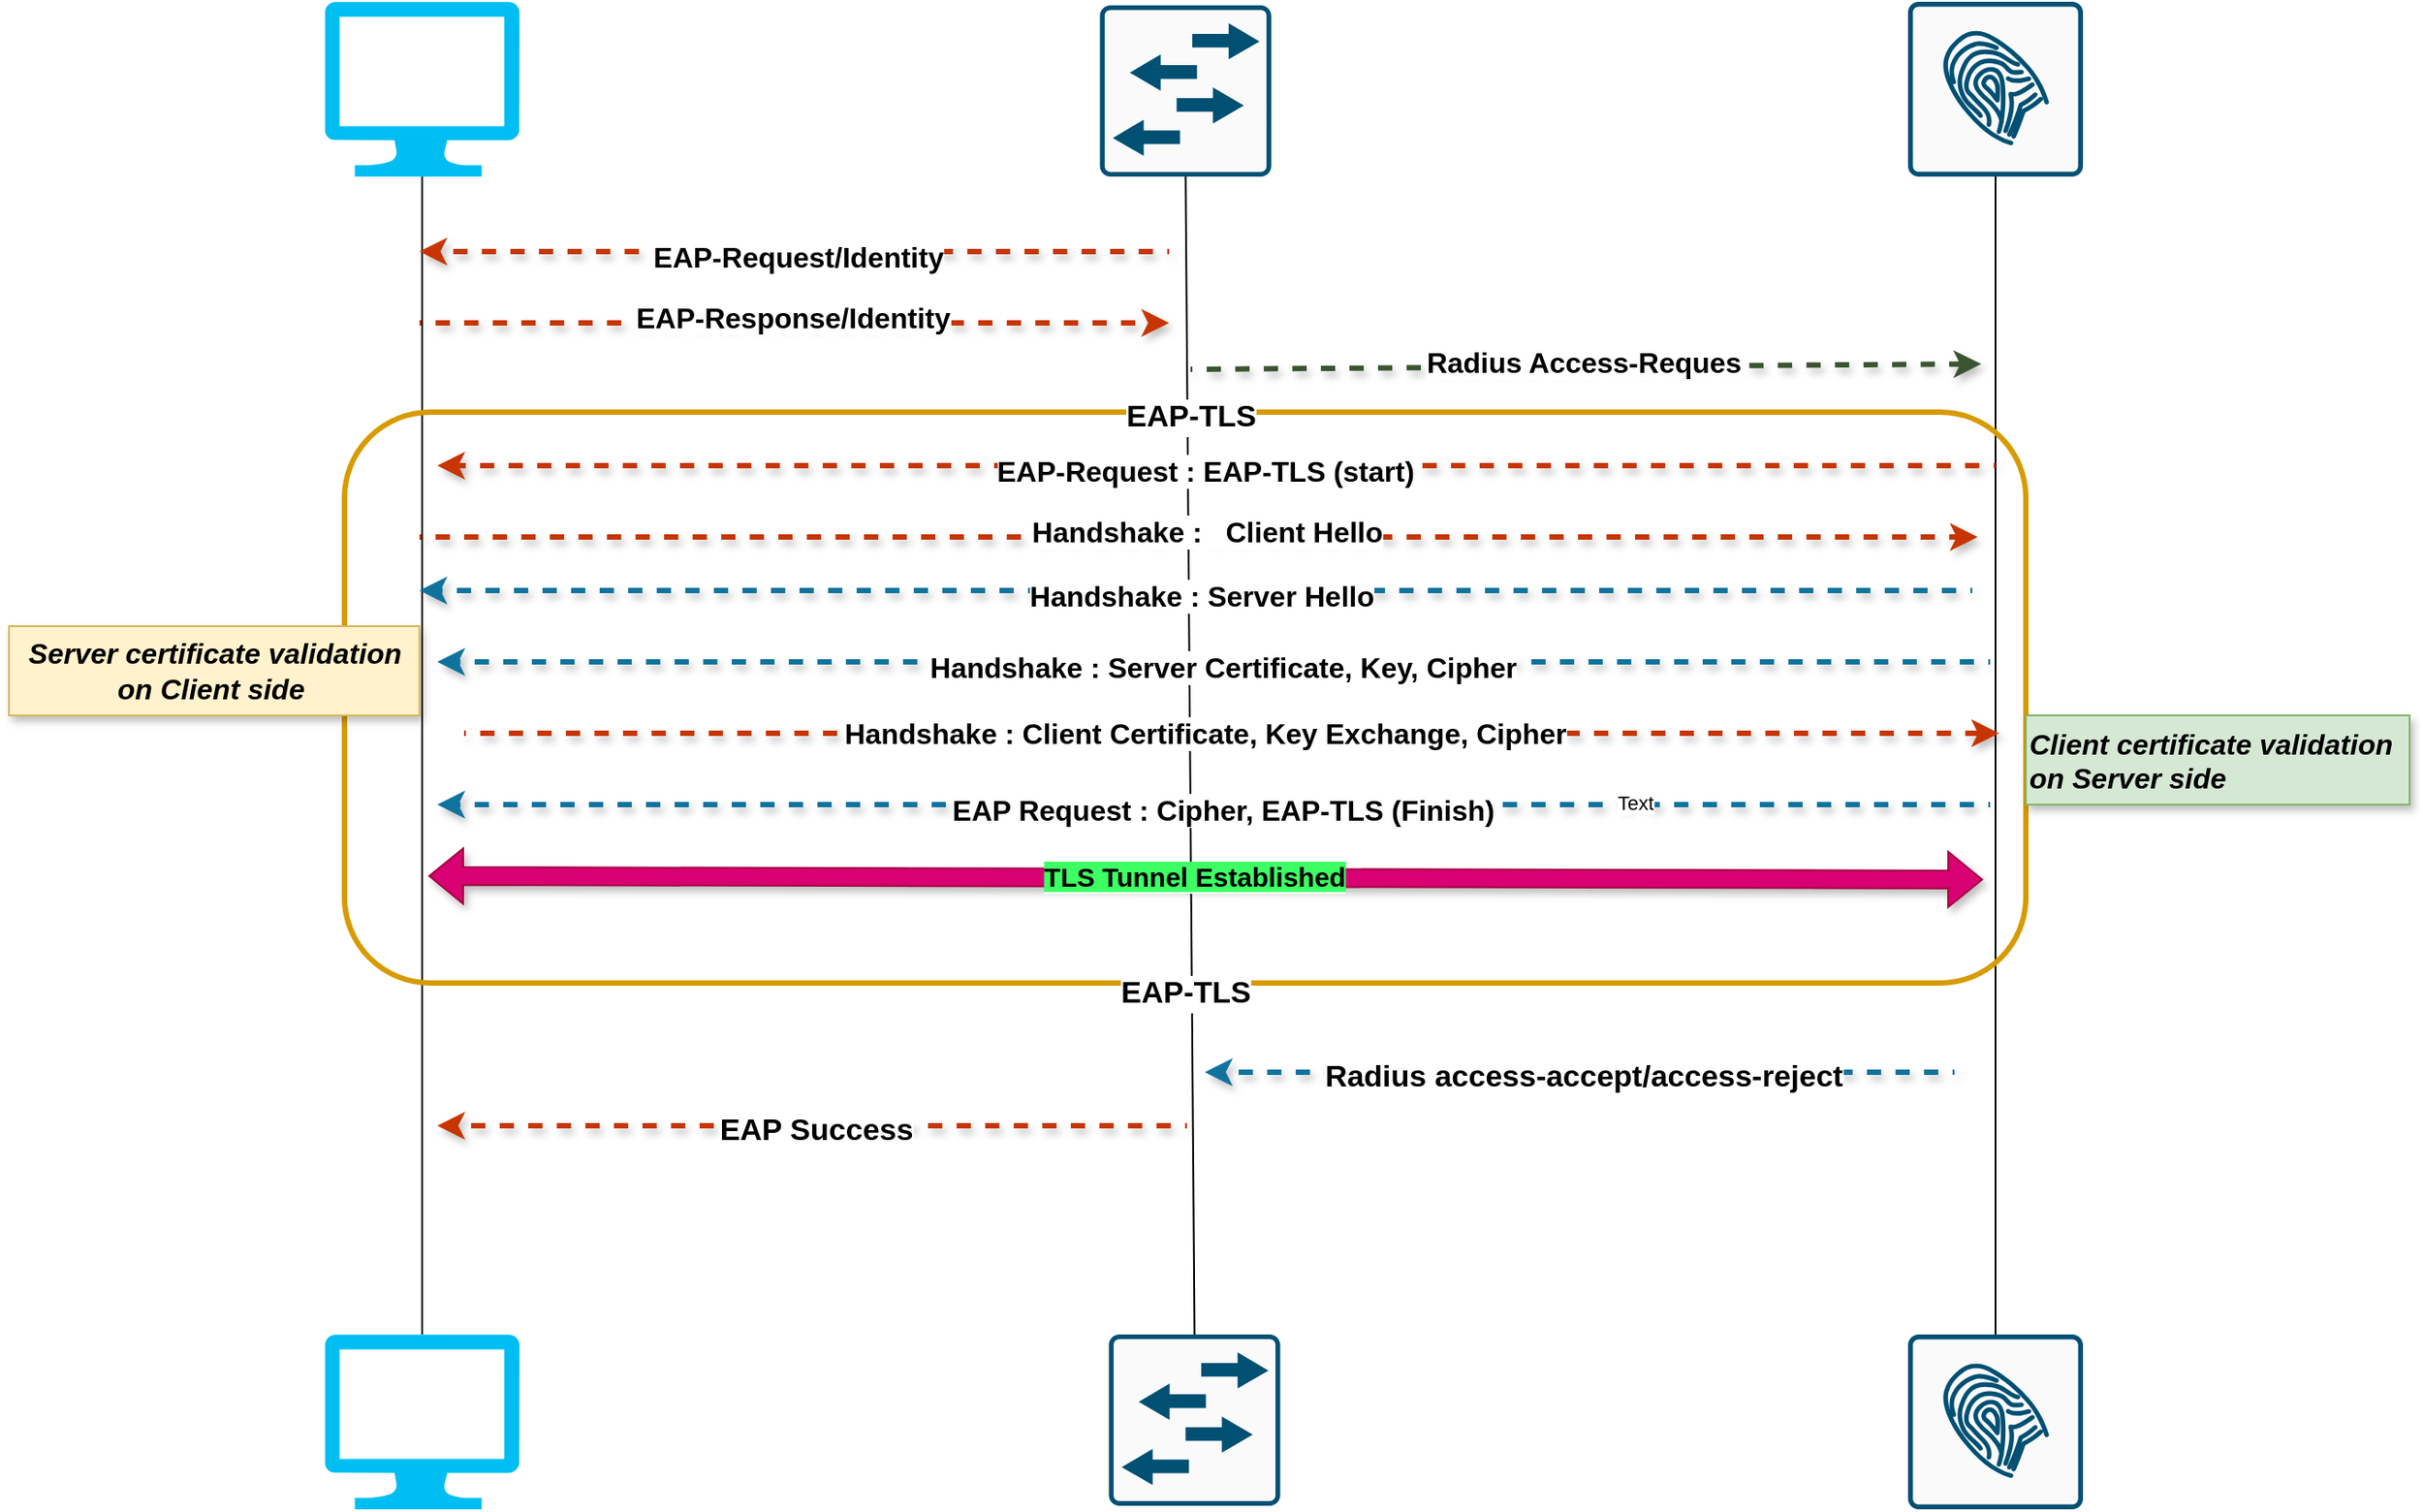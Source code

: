 <mxfile version="24.7.14">
  <diagram name="Page-1" id="y8z4QQ2DyJs9R-Xvpt2k">
    <mxGraphModel dx="1996" dy="2166" grid="1" gridSize="10" guides="1" tooltips="1" connect="1" arrows="1" fold="1" page="1" pageScale="1" pageWidth="850" pageHeight="1100" math="0" shadow="0">
      <root>
        <mxCell id="0" />
        <mxCell id="1" parent="0" />
        <mxCell id="S3oUTy8Q-srJzU-HS69U-1" value="" style="verticalLabelPosition=bottom;html=1;verticalAlign=top;align=center;strokeColor=none;fillColor=#00BEF2;shape=mxgraph.azure.computer;pointerEvents=1;" vertex="1" parent="1">
          <mxGeometry x="227" y="-1060" width="109" height="98" as="geometry" />
        </mxCell>
        <mxCell id="S3oUTy8Q-srJzU-HS69U-2" value="" style="sketch=0;points=[[0.015,0.015,0],[0.985,0.015,0],[0.985,0.985,0],[0.015,0.985,0],[0.25,0,0],[0.5,0,0],[0.75,0,0],[1,0.25,0],[1,0.5,0],[1,0.75,0],[0.75,1,0],[0.5,1,0],[0.25,1,0],[0,0.75,0],[0,0.5,0],[0,0.25,0]];verticalLabelPosition=bottom;html=1;verticalAlign=top;aspect=fixed;align=center;pointerEvents=1;shape=mxgraph.cisco19.rect;prIcon=l2_switch;fillColor=#FAFAFA;strokeColor=#005073;" vertex="1" parent="1">
          <mxGeometry x="661.25" y="-1058" width="96" height="96" as="geometry" />
        </mxCell>
        <mxCell id="S3oUTy8Q-srJzU-HS69U-3" value="" style="sketch=0;points=[[0.015,0.015,0],[0.985,0.015,0],[0.985,0.985,0],[0.015,0.985,0],[0.25,0,0],[0.5,0,0],[0.75,0,0],[1,0.25,0],[1,0.5,0],[1,0.75,0],[0.75,1,0],[0.5,1,0],[0.25,1,0],[0,0.75,0],[0,0.5,0],[0,0.25,0]];verticalLabelPosition=bottom;html=1;verticalAlign=top;aspect=fixed;align=center;pointerEvents=1;shape=mxgraph.cisco19.rect;prIcon=ise;fillColor=#FAFAFA;strokeColor=#005073;" vertex="1" parent="1">
          <mxGeometry x="1114" y="-1060" width="98" height="98" as="geometry" />
        </mxCell>
        <mxCell id="S3oUTy8Q-srJzU-HS69U-4" value="" style="verticalLabelPosition=bottom;html=1;verticalAlign=top;align=center;strokeColor=none;fillColor=#00BEF2;shape=mxgraph.azure.computer;pointerEvents=1;" vertex="1" parent="1">
          <mxGeometry x="227" y="-313" width="109" height="98" as="geometry" />
        </mxCell>
        <mxCell id="S3oUTy8Q-srJzU-HS69U-5" value="" style="sketch=0;points=[[0.015,0.015,0],[0.985,0.015,0],[0.985,0.985,0],[0.015,0.985,0],[0.25,0,0],[0.5,0,0],[0.75,0,0],[1,0.25,0],[1,0.5,0],[1,0.75,0],[0.75,1,0],[0.5,1,0],[0.25,1,0],[0,0.75,0],[0,0.5,0],[0,0.25,0]];verticalLabelPosition=bottom;html=1;verticalAlign=top;aspect=fixed;align=center;pointerEvents=1;shape=mxgraph.cisco19.rect;prIcon=l2_switch;fillColor=#FAFAFA;strokeColor=#005073;" vertex="1" parent="1">
          <mxGeometry x="666.25" y="-313" width="96" height="96" as="geometry" />
        </mxCell>
        <mxCell id="S3oUTy8Q-srJzU-HS69U-6" value="" style="sketch=0;points=[[0.015,0.015,0],[0.985,0.015,0],[0.985,0.985,0],[0.015,0.985,0],[0.25,0,0],[0.5,0,0],[0.75,0,0],[1,0.25,0],[1,0.5,0],[1,0.75,0],[0.75,1,0],[0.5,1,0],[0.25,1,0],[0,0.75,0],[0,0.5,0],[0,0.25,0]];verticalLabelPosition=bottom;html=1;verticalAlign=top;aspect=fixed;align=center;pointerEvents=1;shape=mxgraph.cisco19.rect;prIcon=ise;fillColor=#FAFAFA;strokeColor=#005073;" vertex="1" parent="1">
          <mxGeometry x="1114" y="-313" width="98" height="98" as="geometry" />
        </mxCell>
        <mxCell id="S3oUTy8Q-srJzU-HS69U-7" value="" style="endArrow=none;html=1;rounded=0;entryX=0.5;entryY=1;entryDx=0;entryDy=0;entryPerimeter=0;exitX=0.5;exitY=0;exitDx=0;exitDy=0;exitPerimeter=0;" edge="1" parent="1" source="S3oUTy8Q-srJzU-HS69U-5" target="S3oUTy8Q-srJzU-HS69U-2">
          <mxGeometry width="50" height="50" relative="1" as="geometry">
            <mxPoint x="807" y="-626" as="sourcePoint" />
            <mxPoint x="857" y="-676" as="targetPoint" />
          </mxGeometry>
        </mxCell>
        <mxCell id="S3oUTy8Q-srJzU-HS69U-8" value="" style="endArrow=none;html=1;rounded=0;exitX=0.5;exitY=0;exitDx=0;exitDy=0;exitPerimeter=0;" edge="1" parent="1" source="S3oUTy8Q-srJzU-HS69U-6" target="S3oUTy8Q-srJzU-HS69U-3">
          <mxGeometry width="50" height="50" relative="1" as="geometry">
            <mxPoint x="1150" y="-282" as="sourcePoint" />
            <mxPoint x="1150" y="-889" as="targetPoint" />
          </mxGeometry>
        </mxCell>
        <mxCell id="S3oUTy8Q-srJzU-HS69U-9" value="" style="endArrow=none;html=1;rounded=0;exitX=0.5;exitY=0;exitDx=0;exitDy=0;exitPerimeter=0;" edge="1" parent="1" source="S3oUTy8Q-srJzU-HS69U-4" target="S3oUTy8Q-srJzU-HS69U-1">
          <mxGeometry width="50" height="50" relative="1" as="geometry">
            <mxPoint x="341" y="-257" as="sourcePoint" />
            <mxPoint x="341" y="-864" as="targetPoint" />
          </mxGeometry>
        </mxCell>
        <mxCell id="S3oUTy8Q-srJzU-HS69U-10" value="" style="endArrow=classic;html=1;rounded=0;flowAnimation=1;shadow=1;fillColor=#fa6800;strokeColor=#C73500;curved=0;strokeWidth=3;" edge="1" parent="1">
          <mxGeometry relative="1" as="geometry">
            <mxPoint x="700" y="-920" as="sourcePoint" />
            <mxPoint x="280" y="-920" as="targetPoint" />
          </mxGeometry>
        </mxCell>
        <mxCell id="S3oUTy8Q-srJzU-HS69U-11" value="Label" style="edgeLabel;resizable=0;html=1;;align=center;verticalAlign=middle;" connectable="0" vertex="1" parent="S3oUTy8Q-srJzU-HS69U-10">
          <mxGeometry relative="1" as="geometry" />
        </mxCell>
        <mxCell id="S3oUTy8Q-srJzU-HS69U-12" value="&lt;b&gt;&lt;font style=&quot;font-size: 16px;&quot;&gt;EAP-Request/Identity&lt;/font&gt;&lt;/b&gt;" style="edgeLabel;html=1;align=center;verticalAlign=middle;resizable=0;points=[];" vertex="1" connectable="0" parent="S3oUTy8Q-srJzU-HS69U-10">
          <mxGeometry x="-0.007" y="3" relative="1" as="geometry">
            <mxPoint as="offset" />
          </mxGeometry>
        </mxCell>
        <mxCell id="S3oUTy8Q-srJzU-HS69U-13" value="" style="endArrow=classic;html=1;rounded=0;flowAnimation=1;shadow=1;fillColor=#fa6800;strokeColor=#C73500;strokeWidth=3;" edge="1" parent="1">
          <mxGeometry relative="1" as="geometry">
            <mxPoint x="280" y="-880" as="sourcePoint" />
            <mxPoint x="700" y="-880" as="targetPoint" />
          </mxGeometry>
        </mxCell>
        <mxCell id="S3oUTy8Q-srJzU-HS69U-14" value="Label" style="edgeLabel;resizable=0;html=1;;align=center;verticalAlign=middle;" connectable="0" vertex="1" parent="S3oUTy8Q-srJzU-HS69U-13">
          <mxGeometry relative="1" as="geometry" />
        </mxCell>
        <mxCell id="S3oUTy8Q-srJzU-HS69U-15" value="&lt;b&gt;&lt;font style=&quot;font-size: 16px;&quot;&gt;EAP-Response/Identity&lt;/font&gt;&lt;/b&gt;" style="edgeLabel;html=1;align=center;verticalAlign=middle;resizable=0;points=[];" vertex="1" connectable="0" parent="S3oUTy8Q-srJzU-HS69U-13">
          <mxGeometry x="-0.007" y="3" relative="1" as="geometry">
            <mxPoint as="offset" />
          </mxGeometry>
        </mxCell>
        <mxCell id="S3oUTy8Q-srJzU-HS69U-16" value="" style="endArrow=classic;html=1;rounded=0;flowAnimation=1;shadow=1;fillColor=#6d8764;strokeColor=#3A5431;strokeWidth=3;" edge="1" parent="1">
          <mxGeometry relative="1" as="geometry">
            <mxPoint x="712" y="-854" as="sourcePoint" />
            <mxPoint x="1155" y="-857" as="targetPoint" />
          </mxGeometry>
        </mxCell>
        <mxCell id="S3oUTy8Q-srJzU-HS69U-17" value="Label" style="edgeLabel;resizable=0;html=1;;align=center;verticalAlign=middle;" connectable="0" vertex="1" parent="S3oUTy8Q-srJzU-HS69U-16">
          <mxGeometry relative="1" as="geometry" />
        </mxCell>
        <mxCell id="S3oUTy8Q-srJzU-HS69U-18" value="&lt;font size=&quot;1&quot; style=&quot;&quot;&gt;&lt;b style=&quot;font-size: 16px;&quot;&gt;Radius Access-Reques&lt;/b&gt;&lt;/font&gt;" style="edgeLabel;html=1;align=center;verticalAlign=middle;resizable=0;points=[];" vertex="1" connectable="0" parent="S3oUTy8Q-srJzU-HS69U-16">
          <mxGeometry x="-0.007" y="3" relative="1" as="geometry">
            <mxPoint as="offset" />
          </mxGeometry>
        </mxCell>
        <mxCell id="S3oUTy8Q-srJzU-HS69U-19" value="" style="endArrow=classic;html=1;rounded=0;flowAnimation=1;shadow=1;fontSize=13;fontStyle=1;fillColor=#fa6800;strokeColor=#C73500;strokeWidth=3;" edge="1" parent="1">
          <mxGeometry relative="1" as="geometry">
            <mxPoint x="280" y="-760" as="sourcePoint" />
            <mxPoint x="1153" y="-760" as="targetPoint" />
          </mxGeometry>
        </mxCell>
        <mxCell id="S3oUTy8Q-srJzU-HS69U-20" value="Label" style="edgeLabel;resizable=0;html=1;;align=center;verticalAlign=middle;" connectable="0" vertex="1" parent="S3oUTy8Q-srJzU-HS69U-19">
          <mxGeometry relative="1" as="geometry" />
        </mxCell>
        <mxCell id="S3oUTy8Q-srJzU-HS69U-21" value="&lt;font style=&quot;font-size: 16px;&quot;&gt;Handshake :&amp;nbsp; &amp;nbsp;Client Hello&lt;/font&gt;" style="edgeLabel;html=1;align=center;verticalAlign=middle;resizable=0;points=[];fontStyle=1;fontSize=13;" vertex="1" connectable="0" parent="S3oUTy8Q-srJzU-HS69U-19">
          <mxGeometry x="-0.007" y="3" relative="1" as="geometry">
            <mxPoint x="7" as="offset" />
          </mxGeometry>
        </mxCell>
        <mxCell id="S3oUTy8Q-srJzU-HS69U-22" value="" style="endArrow=classic;html=1;rounded=0;flowAnimation=1;shadow=1;fontSize=13;fontStyle=1;fillColor=#b1ddf0;strokeColor=#10739e;strokeWidth=3;" edge="1" parent="1">
          <mxGeometry relative="1" as="geometry">
            <mxPoint x="1160" y="-690" as="sourcePoint" />
            <mxPoint x="290" y="-690" as="targetPoint" />
          </mxGeometry>
        </mxCell>
        <mxCell id="S3oUTy8Q-srJzU-HS69U-23" value="Label" style="edgeLabel;resizable=0;html=1;;align=center;verticalAlign=middle;" connectable="0" vertex="1" parent="S3oUTy8Q-srJzU-HS69U-22">
          <mxGeometry relative="1" as="geometry" />
        </mxCell>
        <mxCell id="S3oUTy8Q-srJzU-HS69U-24" value="&lt;font style=&quot;font-size: 16px;&quot;&gt;Handshake : Server Certificate, Key, Cipher&lt;/font&gt;" style="edgeLabel;html=1;align=center;verticalAlign=middle;resizable=0;points=[];fontStyle=1;fontSize=13;" vertex="1" connectable="0" parent="S3oUTy8Q-srJzU-HS69U-22">
          <mxGeometry x="-0.007" y="3" relative="1" as="geometry">
            <mxPoint x="2" as="offset" />
          </mxGeometry>
        </mxCell>
        <mxCell id="S3oUTy8Q-srJzU-HS69U-25" value="" style="shape=flexArrow;endArrow=classic;startArrow=classic;html=1;rounded=0;flowAnimation=0;shadow=1;fillColor=#d80073;strokeColor=#A50040;" edge="1" parent="1">
          <mxGeometry width="100" height="100" relative="1" as="geometry">
            <mxPoint x="285" y="-570" as="sourcePoint" />
            <mxPoint x="1156" y="-568" as="targetPoint" />
          </mxGeometry>
        </mxCell>
        <mxCell id="S3oUTy8Q-srJzU-HS69U-26" value="&lt;font style=&quot;font-size: 15px; background-color: rgb(61, 255, 100);&quot;&gt;TLS Tunnel Established&lt;/font&gt;" style="edgeLabel;html=1;align=center;verticalAlign=middle;resizable=0;points=[];fontStyle=1" vertex="1" connectable="0" parent="S3oUTy8Q-srJzU-HS69U-25">
          <mxGeometry x="0.049" y="-5" relative="1" as="geometry">
            <mxPoint x="-28" y="-6" as="offset" />
          </mxGeometry>
        </mxCell>
        <mxCell id="S3oUTy8Q-srJzU-HS69U-27" value="" style="endArrow=classic;html=1;rounded=0;flowAnimation=1;shadow=1;fontSize=13;fontStyle=1;fillColor=#fa6800;strokeColor=#C73500;strokeWidth=3;" edge="1" parent="1">
          <mxGeometry relative="1" as="geometry">
            <mxPoint x="1163" y="-800" as="sourcePoint" />
            <mxPoint x="290" y="-800" as="targetPoint" />
          </mxGeometry>
        </mxCell>
        <mxCell id="S3oUTy8Q-srJzU-HS69U-28" value="Label" style="edgeLabel;resizable=0;html=1;;align=center;verticalAlign=middle;" connectable="0" vertex="1" parent="S3oUTy8Q-srJzU-HS69U-27">
          <mxGeometry relative="1" as="geometry" />
        </mxCell>
        <mxCell id="S3oUTy8Q-srJzU-HS69U-29" value="&lt;b&gt;&lt;font style=&quot;font-size: 16px;&quot;&gt;EAP-Request : EAP-TLS (start)&lt;/font&gt;&lt;/b&gt;" style="edgeLabel;html=1;align=center;verticalAlign=middle;resizable=0;points=[];" vertex="1" connectable="0" parent="S3oUTy8Q-srJzU-HS69U-27">
          <mxGeometry x="-0.007" y="3" relative="1" as="geometry">
            <mxPoint x="-10" as="offset" />
          </mxGeometry>
        </mxCell>
        <mxCell id="S3oUTy8Q-srJzU-HS69U-30" value="" style="rounded=1;whiteSpace=wrap;html=1;fillColor=none;strokeWidth=3;strokeColor=#d79b00;glass=1;gradientColor=#ffa500;" vertex="1" parent="1">
          <mxGeometry x="238" y="-830" width="942" height="320" as="geometry" />
        </mxCell>
        <mxCell id="S3oUTy8Q-srJzU-HS69U-31" value="&lt;b&gt;&lt;font style=&quot;font-size: 17px;&quot;&gt;EAP-TLS&lt;/font&gt;&lt;/b&gt;" style="text;html=1;align=center;verticalAlign=middle;resizable=0;points=[];autosize=1;strokeColor=none;fillColor=none;labelBackgroundColor=default;" vertex="1" parent="1">
          <mxGeometry x="663.5" y="-520" width="91" height="32" as="geometry" />
        </mxCell>
        <mxCell id="S3oUTy8Q-srJzU-HS69U-32" value="&lt;b&gt;&lt;font style=&quot;font-size: 17px;&quot;&gt;EAP-TLS&lt;/font&gt;&lt;/b&gt;" style="text;html=1;align=center;verticalAlign=middle;resizable=0;points=[];autosize=1;strokeColor=none;fillColor=none;labelBackgroundColor=default;" vertex="1" parent="1">
          <mxGeometry x="666.25" y="-843" width="91" height="32" as="geometry" />
        </mxCell>
        <mxCell id="S3oUTy8Q-srJzU-HS69U-34" value="" style="endArrow=classic;html=1;rounded=0;flowAnimation=1;shadow=1;fontSize=13;fontStyle=1;fillColor=#fa6800;strokeColor=#C73500;strokeWidth=3;" edge="1" parent="1">
          <mxGeometry relative="1" as="geometry">
            <mxPoint x="305" y="-650" as="sourcePoint" />
            <mxPoint x="1165" y="-650" as="targetPoint" />
          </mxGeometry>
        </mxCell>
        <mxCell id="S3oUTy8Q-srJzU-HS69U-35" value="Label" style="edgeLabel;resizable=0;html=1;;align=center;verticalAlign=middle;" connectable="0" vertex="1" parent="S3oUTy8Q-srJzU-HS69U-34">
          <mxGeometry relative="1" as="geometry" />
        </mxCell>
        <mxCell id="S3oUTy8Q-srJzU-HS69U-36" value="&lt;font style=&quot;font-size: 16px;&quot;&gt;Handshake : Client Certificate, Key Exchange, Cipher&lt;/font&gt;" style="edgeLabel;html=1;align=center;verticalAlign=middle;resizable=0;points=[];fontStyle=1;fontSize=13;" vertex="1" connectable="0" parent="S3oUTy8Q-srJzU-HS69U-34">
          <mxGeometry x="-0.007" y="3" relative="1" as="geometry">
            <mxPoint x="-12" y="3" as="offset" />
          </mxGeometry>
        </mxCell>
        <mxCell id="S3oUTy8Q-srJzU-HS69U-40" value="" style="endArrow=classic;html=1;rounded=0;flowAnimation=1;shadow=1;fontSize=13;fontStyle=1;fillColor=#b1ddf0;strokeColor=#10739e;strokeWidth=3;" edge="1" parent="1">
          <mxGeometry relative="1" as="geometry">
            <mxPoint x="1150" y="-730" as="sourcePoint" />
            <mxPoint x="280" y="-730" as="targetPoint" />
          </mxGeometry>
        </mxCell>
        <mxCell id="S3oUTy8Q-srJzU-HS69U-41" value="Label" style="edgeLabel;resizable=0;html=1;;align=center;verticalAlign=middle;" connectable="0" vertex="1" parent="S3oUTy8Q-srJzU-HS69U-40">
          <mxGeometry relative="1" as="geometry" />
        </mxCell>
        <mxCell id="S3oUTy8Q-srJzU-HS69U-42" value="&lt;font style=&quot;font-size: 16px;&quot;&gt;Handshake : Server Hello&lt;/font&gt;" style="edgeLabel;html=1;align=center;verticalAlign=middle;resizable=0;points=[];fontStyle=1;fontSize=13;" vertex="1" connectable="0" parent="S3oUTy8Q-srJzU-HS69U-40">
          <mxGeometry x="-0.007" y="3" relative="1" as="geometry">
            <mxPoint as="offset" />
          </mxGeometry>
        </mxCell>
        <mxCell id="S3oUTy8Q-srJzU-HS69U-46" value="" style="endArrow=classic;html=1;rounded=0;flowAnimation=1;shadow=1;fontSize=13;fontStyle=1;fillColor=#b1ddf0;strokeColor=#10739e;strokeWidth=3;" edge="1" parent="1">
          <mxGeometry relative="1" as="geometry">
            <mxPoint x="1160" y="-610" as="sourcePoint" />
            <mxPoint x="290" y="-610" as="targetPoint" />
          </mxGeometry>
        </mxCell>
        <mxCell id="S3oUTy8Q-srJzU-HS69U-47" value="Label" style="edgeLabel;resizable=0;html=1;;align=center;verticalAlign=middle;" connectable="0" vertex="1" parent="S3oUTy8Q-srJzU-HS69U-46">
          <mxGeometry relative="1" as="geometry" />
        </mxCell>
        <mxCell id="S3oUTy8Q-srJzU-HS69U-48" value="&lt;font style=&quot;font-size: 16px;&quot;&gt;EAP Request : Cipher, EAP-TLS (Finish)&lt;/font&gt;" style="edgeLabel;html=1;align=center;verticalAlign=middle;resizable=0;points=[];fontStyle=1;fontSize=13;" vertex="1" connectable="0" parent="S3oUTy8Q-srJzU-HS69U-46">
          <mxGeometry x="-0.007" y="3" relative="1" as="geometry">
            <mxPoint x="2" as="offset" />
          </mxGeometry>
        </mxCell>
        <mxCell id="S3oUTy8Q-srJzU-HS69U-50" value="Text" style="edgeLabel;html=1;align=center;verticalAlign=middle;resizable=0;points=[];" vertex="1" connectable="0" parent="S3oUTy8Q-srJzU-HS69U-46">
          <mxGeometry x="-0.542" y="-1" relative="1" as="geometry">
            <mxPoint as="offset" />
          </mxGeometry>
        </mxCell>
        <mxCell id="S3oUTy8Q-srJzU-HS69U-53" value="&lt;font style=&quot;font-size: 14px;&quot;&gt;&lt;i style=&quot;font-size: 16px;&quot;&gt;&lt;b&gt;Server certificate validation &lt;br&gt;on Client side&amp;nbsp;&lt;/b&gt;&lt;/i&gt;&lt;/font&gt;" style="text;html=1;align=center;verticalAlign=middle;resizable=0;points=[];autosize=1;strokeColor=#d6b656;fillColor=#fff2cc;shadow=1;" vertex="1" parent="1">
          <mxGeometry x="50" y="-710" width="230" height="50" as="geometry" />
        </mxCell>
        <mxCell id="S3oUTy8Q-srJzU-HS69U-54" value="&lt;i style=&quot;forced-color-adjust: none; color: rgb(0, 0, 0); font-family: Helvetica; font-size: 16px; font-variant-ligatures: normal; font-variant-caps: normal; font-weight: 400; letter-spacing: normal; orphans: 2; text-align: center; text-indent: 0px; text-transform: none; widows: 2; word-spacing: 0px; -webkit-text-stroke-width: 0px; white-space: nowrap; text-decoration-thickness: initial; text-decoration-style: initial; text-decoration-color: initial;&quot;&gt;&lt;b style=&quot;forced-color-adjust: none;&quot;&gt;Client certificate validation&lt;br style=&quot;forced-color-adjust: none;&quot;&gt;on Server side&amp;nbsp;&lt;/b&gt;&lt;/i&gt;" style="text;whiteSpace=wrap;html=1;fillColor=#d5e8d4;strokeColor=#82b366;labelBackgroundColor=none;labelBorderColor=none;rounded=0;shadow=1;" vertex="1" parent="1">
          <mxGeometry x="1180" y="-660" width="215" height="50" as="geometry" />
        </mxCell>
        <mxCell id="S3oUTy8Q-srJzU-HS69U-59" value="" style="endArrow=classic;html=1;rounded=0;flowAnimation=1;shadow=1;fillColor=#b1ddf0;strokeColor=#10739e;curved=0;strokeWidth=3;" edge="1" parent="1">
          <mxGeometry relative="1" as="geometry">
            <mxPoint x="1140" y="-460" as="sourcePoint" />
            <mxPoint x="720" y="-460" as="targetPoint" />
          </mxGeometry>
        </mxCell>
        <mxCell id="S3oUTy8Q-srJzU-HS69U-60" value="Label" style="edgeLabel;resizable=0;html=1;;align=center;verticalAlign=middle;" connectable="0" vertex="1" parent="S3oUTy8Q-srJzU-HS69U-59">
          <mxGeometry relative="1" as="geometry" />
        </mxCell>
        <mxCell id="S3oUTy8Q-srJzU-HS69U-61" value="&lt;b&gt;&lt;font style=&quot;font-size: 17px;&quot;&gt;Radius access-accept/access-reject&lt;/font&gt;&lt;/b&gt;" style="edgeLabel;html=1;align=center;verticalAlign=middle;resizable=0;points=[];" vertex="1" connectable="0" parent="S3oUTy8Q-srJzU-HS69U-59">
          <mxGeometry x="-0.007" y="3" relative="1" as="geometry">
            <mxPoint as="offset" />
          </mxGeometry>
        </mxCell>
        <mxCell id="S3oUTy8Q-srJzU-HS69U-62" value="" style="endArrow=classic;html=1;rounded=0;flowAnimation=1;shadow=1;fillColor=#fa6800;strokeColor=#C73500;curved=0;strokeWidth=3;" edge="1" parent="1">
          <mxGeometry relative="1" as="geometry">
            <mxPoint x="710" y="-430" as="sourcePoint" />
            <mxPoint x="290" y="-430" as="targetPoint" />
          </mxGeometry>
        </mxCell>
        <mxCell id="S3oUTy8Q-srJzU-HS69U-63" value="Label" style="edgeLabel;resizable=0;html=1;;align=center;verticalAlign=middle;" connectable="0" vertex="1" parent="S3oUTy8Q-srJzU-HS69U-62">
          <mxGeometry relative="1" as="geometry" />
        </mxCell>
        <mxCell id="S3oUTy8Q-srJzU-HS69U-64" value="&lt;b&gt;&lt;font style=&quot;font-size: 17px;&quot;&gt;EAP Success&lt;/font&gt;&lt;/b&gt;" style="edgeLabel;html=1;align=center;verticalAlign=middle;resizable=0;points=[];" vertex="1" connectable="0" parent="S3oUTy8Q-srJzU-HS69U-62">
          <mxGeometry x="-0.007" y="3" relative="1" as="geometry">
            <mxPoint as="offset" />
          </mxGeometry>
        </mxCell>
      </root>
    </mxGraphModel>
  </diagram>
</mxfile>
